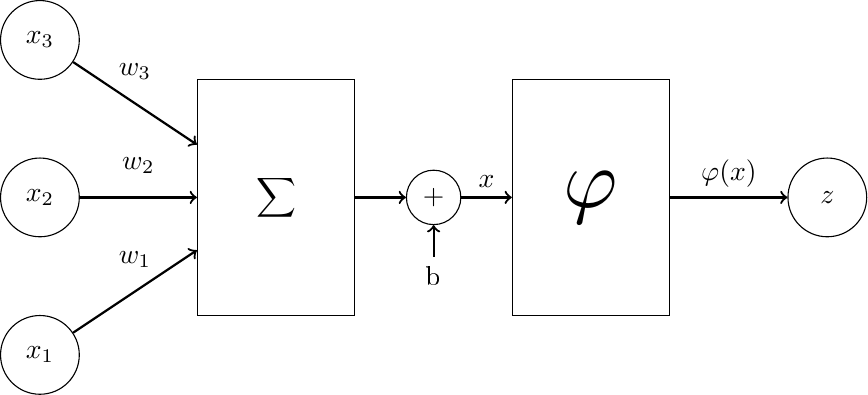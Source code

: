\documentclass{standalone}
\usepackage[utf8]{inputenc}
\usepackage[T1]{fontenc}
\usepackage{tikz}
\begin{document}
  \begin{tikzpicture}

  \node[rectangle, draw=black, minimum size=2cm,minimum height=3cm] (sum) at (3, 0) {$\displaystyle\sum$};

  \foreach\name in {1,2,3}{
      \pgfmathsetmacro\y{2*\name-4}
  	\node[circle, draw=black,minimum size=1cm] (input\name) at (0, \y) {$x_{\name}$};
      \draw[thick,->] (input\name) to node[yshift=5pt,above] {$w_{\name}$} (sum);
  }

  \node[rectangle, draw=black, minimum size=2cm,minimum height=3cm] (phi) at (7, 0) {};
  \node[scale=3] (phisym) at (phi.center) {$\displaystyle\varphi$};

  \node (bias) at (5, -1) {b};
  \node[circle, draw=black] (sumb) at (5, 0) {$+$};
  \draw[thick,->] (sum.east) -- (sumb.west);
  \draw[thick,->] (bias.north) -- (sumb.south);
  \draw[thick,->] (sumb.east) -- node[above] {$x$} (phi.west);
  \node[circle,draw=black,minimum size=1cm] (out) at (10,0) {$z$};
  \draw[thick,->] (phi.east) -- node[above] {$\varphi(x)$} (out.west);
  \end{tikzpicture}
\end{document}
